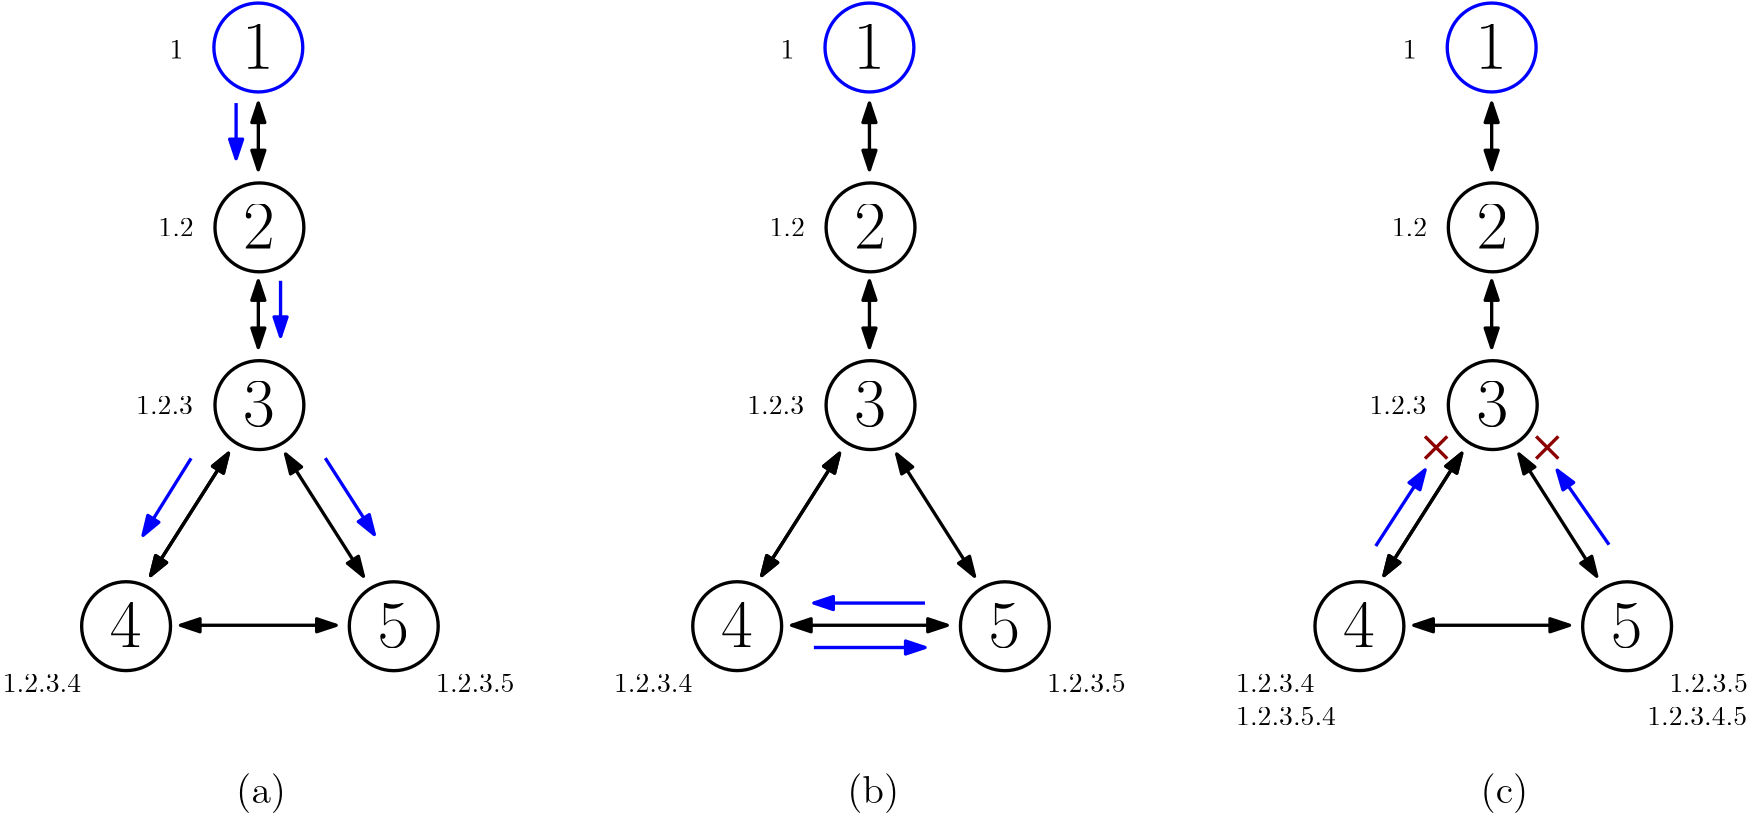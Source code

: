 <?xml version="1.0"?>
<!DOCTYPE ipe SYSTEM "ipe.dtd">
<ipe version="70218" creator="Ipe 7.2.26">
<info created="D:20220906154634" modified="D:20250815005702"/>
<ipestyle name="basic">
<symbol name="arrow/arc(spx)">
<path stroke="sym-stroke" fill="sym-stroke" pen="sym-pen">
0 0 m
-1 0.333 l
-1 -0.333 l
h
</path>
</symbol>
<symbol name="arrow/farc(spx)">
<path stroke="sym-stroke" fill="white" pen="sym-pen">
0 0 m
-1 0.333 l
-1 -0.333 l
h
</path>
</symbol>
<symbol name="arrow/ptarc(spx)">
<path stroke="sym-stroke" fill="sym-stroke" pen="sym-pen">
0 0 m
-1 0.333 l
-0.8 0 l
-1 -0.333 l
h
</path>
</symbol>
<symbol name="arrow/fptarc(spx)">
<path stroke="sym-stroke" fill="white" pen="sym-pen">
0 0 m
-1 0.333 l
-0.8 0 l
-1 -0.333 l
h
</path>
</symbol>
<symbol name="mark/circle(sx)" transformations="translations">
<path fill="sym-stroke">
0.6 0 0 0.6 0 0 e
0.4 0 0 0.4 0 0 e
</path>
</symbol>
<symbol name="mark/disk(sx)" transformations="translations">
<path fill="sym-stroke">
0.6 0 0 0.6 0 0 e
</path>
</symbol>
<symbol name="mark/fdisk(sfx)" transformations="translations">
<group>
<path fill="sym-fill">
0.5 0 0 0.5 0 0 e
</path>
<path fill="sym-stroke" fillrule="eofill">
0.6 0 0 0.6 0 0 e
0.4 0 0 0.4 0 0 e
</path>
</group>
</symbol>
<symbol name="mark/box(sx)" transformations="translations">
<path fill="sym-stroke" fillrule="eofill">
-0.6 -0.6 m
0.6 -0.6 l
0.6 0.6 l
-0.6 0.6 l
h
-0.4 -0.4 m
0.4 -0.4 l
0.4 0.4 l
-0.4 0.4 l
h
</path>
</symbol>
<symbol name="mark/square(sx)" transformations="translations">
<path fill="sym-stroke">
-0.6 -0.6 m
0.6 -0.6 l
0.6 0.6 l
-0.6 0.6 l
h
</path>
</symbol>
<symbol name="mark/fsquare(sfx)" transformations="translations">
<group>
<path fill="sym-fill">
-0.5 -0.5 m
0.5 -0.5 l
0.5 0.5 l
-0.5 0.5 l
h
</path>
<path fill="sym-stroke" fillrule="eofill">
-0.6 -0.6 m
0.6 -0.6 l
0.6 0.6 l
-0.6 0.6 l
h
-0.4 -0.4 m
0.4 -0.4 l
0.4 0.4 l
-0.4 0.4 l
h
</path>
</group>
</symbol>
<symbol name="mark/cross(sx)" transformations="translations">
<group>
<path fill="sym-stroke">
-0.43 -0.57 m
0.57 0.43 l
0.43 0.57 l
-0.57 -0.43 l
h
</path>
<path fill="sym-stroke">
-0.43 0.57 m
0.57 -0.43 l
0.43 -0.57 l
-0.57 0.43 l
h
</path>
</group>
</symbol>
<symbol name="arrow/fnormal(spx)">
<path stroke="sym-stroke" fill="white" pen="sym-pen">
0 0 m
-1 0.333 l
-1 -0.333 l
h
</path>
</symbol>
<symbol name="arrow/pointed(spx)">
<path stroke="sym-stroke" fill="sym-stroke" pen="sym-pen">
0 0 m
-1 0.333 l
-0.8 0 l
-1 -0.333 l
h
</path>
</symbol>
<symbol name="arrow/fpointed(spx)">
<path stroke="sym-stroke" fill="white" pen="sym-pen">
0 0 m
-1 0.333 l
-0.8 0 l
-1 -0.333 l
h
</path>
</symbol>
<symbol name="arrow/linear(spx)">
<path stroke="sym-stroke" pen="sym-pen">
-1 0.333 m
0 0 l
-1 -0.333 l
</path>
</symbol>
<symbol name="arrow/fdouble(spx)">
<path stroke="sym-stroke" fill="white" pen="sym-pen">
0 0 m
-1 0.333 l
-1 -0.333 l
h
-1 0 m
-2 0.333 l
-2 -0.333 l
h
</path>
</symbol>
<symbol name="arrow/double(spx)">
<path stroke="sym-stroke" fill="sym-stroke" pen="sym-pen">
0 0 m
-1 0.333 l
-1 -0.333 l
h
-1 0 m
-2 0.333 l
-2 -0.333 l
h
</path>
</symbol>
<symbol name="arrow/mid-normal(spx)">
<path stroke="sym-stroke" fill="sym-stroke" pen="sym-pen">
0.5 0 m
-0.5 0.333 l
-0.5 -0.333 l
h
</path>
</symbol>
<symbol name="arrow/mid-fnormal(spx)">
<path stroke="sym-stroke" fill="white" pen="sym-pen">
0.5 0 m
-0.5 0.333 l
-0.5 -0.333 l
h
</path>
</symbol>
<symbol name="arrow/mid-pointed(spx)">
<path stroke="sym-stroke" fill="sym-stroke" pen="sym-pen">
0.5 0 m
-0.5 0.333 l
-0.3 0 l
-0.5 -0.333 l
h
</path>
</symbol>
<symbol name="arrow/mid-fpointed(spx)">
<path stroke="sym-stroke" fill="white" pen="sym-pen">
0.5 0 m
-0.5 0.333 l
-0.3 0 l
-0.5 -0.333 l
h
</path>
</symbol>
<symbol name="arrow/mid-double(spx)">
<path stroke="sym-stroke" fill="sym-stroke" pen="sym-pen">
1 0 m
0 0.333 l
0 -0.333 l
h
0 0 m
-1 0.333 l
-1 -0.333 l
h
</path>
</symbol>
<symbol name="arrow/mid-fdouble(spx)">
<path stroke="sym-stroke" fill="white" pen="sym-pen">
1 0 m
0 0.333 l
0 -0.333 l
h
0 0 m
-1 0.333 l
-1 -0.333 l
h
</path>
</symbol>
<anglesize name="22.5 deg" value="22.5"/>
<anglesize name="30 deg" value="30"/>
<anglesize name="45 deg" value="45"/>
<anglesize name="60 deg" value="60"/>
<anglesize name="90 deg" value="90"/>
<arrowsize name="large" value="10"/>
<arrowsize name="small" value="5"/>
<arrowsize name="tiny" value="3"/>
<color name="blue" value="0 0 1"/>
<color name="brown" value="0.647 0.165 0.165"/>
<color name="darkblue" value="0 0 0.545"/>
<color name="darkcyan" value="0 0.545 0.545"/>
<color name="darkgray" value="0.663"/>
<color name="darkgreen" value="0 0.392 0"/>
<color name="darkmagenta" value="0.545 0 0.545"/>
<color name="darkorange" value="1 0.549 0"/>
<color name="darkred" value="0.545 0 0"/>
<color name="gold" value="1 0.843 0"/>
<color name="gray" value="0.745"/>
<color name="green" value="0 1 0"/>
<color name="lightblue" value="0.678 0.847 0.902"/>
<color name="lightcyan" value="0.878 1 1"/>
<color name="lightgray" value="0.827"/>
<color name="lightgreen" value="0.565 0.933 0.565"/>
<color name="lightyellow" value="1 1 0.878"/>
<color name="navy" value="0 0 0.502"/>
<color name="orange" value="1 0.647 0"/>
<color name="pink" value="1 0.753 0.796"/>
<color name="purple" value="0.627 0.125 0.941"/>
<color name="red" value="1 0 0"/>
<color name="seagreen" value="0.18 0.545 0.341"/>
<color name="turquoise" value="0.251 0.878 0.816"/>
<color name="violet" value="0.933 0.51 0.933"/>
<color name="yellow" value="1 1 0"/>
<dashstyle name="dash dot dotted" value="[4 2 1 2 1 2] 0"/>
<dashstyle name="dash dotted" value="[4 2 1 2] 0"/>
<dashstyle name="dashed" value="[4] 0"/>
<dashstyle name="dotted" value="[1 3] 0"/>
<gridsize name="10 pts (~3.5 mm)" value="10"/>
<gridsize name="14 pts (~5 mm)" value="14"/>
<gridsize name="16 pts (~6 mm)" value="16"/>
<gridsize name="20 pts (~7 mm)" value="20"/>
<gridsize name="28 pts (~10 mm)" value="28"/>
<gridsize name="32 pts (~12 mm)" value="32"/>
<gridsize name="4 pts" value="4"/>
<gridsize name="56 pts (~20 mm)" value="56"/>
<gridsize name="8 pts (~3 mm)" value="8"/>
<opacity name="10%" value="0.1"/>
<opacity name="30%" value="0.3"/>
<opacity name="50%" value="0.5"/>
<opacity name="75%" value="0.75"/>
<pen name="fat" value="1.2"/>
<pen name="heavier" value="0.8"/>
<pen name="ultrafat" value="2"/>
<symbolsize name="large" value="5"/>
<symbolsize name="small" value="2"/>
<symbolsize name="tiny" value="1.1"/>
<textsize name="Huge" value="\Huge"/>
<textsize name="LARGE" value="\LARGE"/>
<textsize name="Large" value="\Large"/>
<textsize name="footnote" value="\footnotesize"/>
<textsize name="huge" value="\huge"/>
<textsize name="large" value="\large"/>
<textsize name="script" value="\scriptsize"/>
<textsize name="small" value="\small"/>
<textsize name="tiny" value="\tiny"/>
<textstyle name="center" begin="\begin{center}" end="\end{center}"/>
<textstyle name="item" begin="\begin{itemize}\item{}" end="\end{itemize}"/>
<textstyle name="itemize" begin="\begin{itemize}" end="\end{itemize}"/>
<layout paper="1612 600" origin="0 0" frame="1612 600"/>
<tiling name="falling" angle="-60" step="4" width="1"/>
<tiling name="rising" angle="30" step="4" width="1"/>
</ipestyle>
<page>
<layer name="alpha"/>
<view layers="alpha" active="alpha"/>
<path layer="alpha" matrix="1 0 0 1 80 -272" stroke="blue" pen="fat">
16 0 0 16 80 800 e
</path>
<text matrix="1 0 0 1 78.1262 -279.623" transformations="translations" pos="76 800" stroke="black" type="label" width="11.368" height="15.978" depth="0" valign="baseline" size="Huge">1</text>
<path matrix="1 0 0 1 80.3901 -336.758" stroke="black" pen="fat">
16 0 0 16 80 800 e
</path>
<text matrix="1 0 0 1 78.5164 -344.381" transformations="translations" pos="76 800" stroke="black" type="label" width="11.368" height="15.978" depth="0" valign="baseline" size="Huge">2</text>
<path matrix="1 0 0 1 80.3901 -400.737" stroke="black" pen="fat">
16 0 0 16 80 800 e
</path>
<text matrix="1 0 0 1 78.5164 -408.36" transformations="translations" pos="76 800" stroke="black" type="label" width="11.368" height="15.978" depth="0" valign="baseline" size="Huge">3</text>
<path matrix="1 0 0 1 32.3901 -480.32" stroke="black" pen="fat">
16 0 0 16 80 800 e
</path>
<text matrix="1 0 0 1 30.5163 -487.943" transformations="translations" pos="76 800" stroke="black" type="label" width="11.368" height="15.978" depth="0" valign="baseline" size="Huge">4</text>
<path matrix="1 0 0 1 128.753 -480.347" stroke="black" pen="fat">
16 0 0 16 80 800 e
</path>
<text matrix="1 0 0 1 126.88 -487.97" transformations="translations" pos="76 800" stroke="black" type="label" width="11.368" height="15.978" depth="0" valign="baseline" size="Huge">5</text>
<path matrix="1 0 0 1 80 -272" stroke="black" pen="fat" arrow="normal/normal" rarrow="normal/normal">
80 716 m
80 692 l
</path>
<path matrix="1 0 0 1 80 -272" stroke="black" pen="fat" arrow="normal/normal" rarrow="normal/normal">
80 780 m
80 756 l
</path>
<text matrix="1 0 0 1 80 -276" transformations="translations" pos="48 800" stroke="black" type="label" width="4.981" height="6.42" depth="0" valign="baseline">1</text>
<text matrix="1 0 0 1 76 -340" transformations="translations" pos="48 800" stroke="black" type="label" width="12.73" height="6.42" depth="0" valign="baseline">1.2</text>
<text matrix="1 0 0 1 68 -404" transformations="translations" pos="48 800" stroke="black" type="label" width="20.479" height="6.42" depth="0" valign="baseline">1.2.3</text>
<text matrix="1 0 0 1 76 -404" transformations="translations" pos="148 700" stroke="black" type="label" width="28.228" height="6.42" depth="0" valign="baseline">1.2.3.5</text>
<text matrix="1 0 0 1 -80 -404" transformations="translations" pos="148 700" stroke="black" type="label" width="28.228" height="6.42" depth="0" valign="baseline">1.2.3.4</text>
<path stroke="black" pen="fat" arrow="normal/normal" rarrow="normal/normal">
132 320 m
188 320 l
</path>
<path matrix="1 0 0 1 1.23313 -2.07515" stroke="black" pen="fat" arrow="normal/normal" rarrow="normal/normal">
148 384 m
120 340 l
</path>
<path matrix="1 0 0 1 -2.1821 -2.34137" stroke="black" pen="fat" arrow="normal/normal" rarrow="normal/normal">
172 384 m
200 340 l
</path>
<path stroke="blue" pen="fat" arrow="normal/normal">
184.103 380.172 m
201.742 352.676 l
</path>
<path matrix="0.428291 -0.903641 0.903641 0.428291 -286.597 383.636" stroke="blue" pen="fat" arrow="normal/normal">
184.103 380.172 m
201.742 352.676 l
</path>
<path matrix="1 0 0 1 1.23313 -2.07515" stroke="black" pen="fat" arrow="normal/normal" rarrow="normal/normal">
148 384 m
120 340 l
</path>
<path matrix="1 0 0 1 300 -272" stroke="blue" pen="fat">
16 0 0 16 80 800 e
</path>
<text matrix="1 0 0 1 298.126 -279.623" transformations="translations" pos="76 800" stroke="black" type="label" width="11.368" height="15.978" depth="0" valign="baseline" size="Huge">1</text>
<path matrix="1 0 0 1 300.39 -336.758" stroke="black" pen="fat">
16 0 0 16 80 800 e
</path>
<text matrix="1 0 0 1 298.516 -344.381" transformations="translations" pos="76 800" stroke="black" type="label" width="11.368" height="15.978" depth="0" valign="baseline" size="Huge">2</text>
<path matrix="1 0 0 1 300.39 -400.737" stroke="black" pen="fat">
16 0 0 16 80 800 e
</path>
<text matrix="1 0 0 1 298.516 -408.36" transformations="translations" pos="76 800" stroke="black" type="label" width="11.368" height="15.978" depth="0" valign="baseline" size="Huge">3</text>
<path matrix="1 0 0 1 252.39 -480.32" stroke="black" pen="fat">
16 0 0 16 80 800 e
</path>
<text matrix="1 0 0 1 250.516 -487.943" transformations="translations" pos="76 800" stroke="black" type="label" width="11.368" height="15.978" depth="0" valign="baseline" size="Huge">4</text>
<path matrix="1 0 0 1 348.753 -480.347" stroke="black" pen="fat">
16 0 0 16 80 800 e
</path>
<text matrix="1 0 0 1 346.88 -487.97" transformations="translations" pos="76 800" stroke="black" type="label" width="11.368" height="15.978" depth="0" valign="baseline" size="Huge">5</text>
<path matrix="1 0 0 1 300 -272" stroke="black" pen="fat" arrow="normal/normal" rarrow="normal/normal">
80 716 m
80 692 l
</path>
<path matrix="1 0 0 1 300 -272" stroke="black" pen="fat" arrow="normal/normal" rarrow="normal/normal">
80 780 m
80 756 l
</path>
<text matrix="1 0 0 1 300 -276" transformations="translations" pos="48 800" stroke="black" type="label" width="4.981" height="6.42" depth="0" valign="baseline">1</text>
<text matrix="1 0 0 1 296 -340" transformations="translations" pos="48 800" stroke="black" type="label" width="12.73" height="6.42" depth="0" valign="baseline">1.2</text>
<text matrix="1 0 0 1 288 -404" transformations="translations" pos="48 800" stroke="black" type="label" width="20.479" height="6.42" depth="0" valign="baseline">1.2.3</text>
<text matrix="1 0 0 1 296 -404" transformations="translations" pos="148 700" stroke="black" type="label" width="28.228" height="6.42" depth="0" valign="baseline">1.2.3.5</text>
<text matrix="1 0 0 1 140 -404" transformations="translations" pos="148 700" stroke="black" type="label" width="28.228" height="6.42" depth="0" valign="baseline">1.2.3.4</text>
<path matrix="1 0 0 1 220 0" stroke="black" pen="fat" arrow="normal/normal" rarrow="normal/normal">
132 320 m
188 320 l
</path>
<path matrix="1 0 0 1 221.233 -2.07515" stroke="black" pen="fat" arrow="normal/normal" rarrow="normal/normal">
148 384 m
120 340 l
</path>
<path matrix="1 0 0 1 217.818 -2.34137" stroke="black" pen="fat" arrow="normal/normal" rarrow="normal/normal">
172 384 m
200 340 l
</path>
<path matrix="1 0 0 1 221.233 -2.07515" stroke="black" pen="fat" arrow="normal/normal" rarrow="normal/normal">
148 384 m
120 340 l
</path>
<path matrix="1 0 0 1 524 -272" stroke="blue" pen="fat">
16 0 0 16 80 800 e
</path>
<text matrix="1 0 0 1 522.126 -279.623" transformations="translations" pos="76 800" stroke="black" type="label" width="11.368" height="15.978" depth="0" valign="baseline" size="Huge">1</text>
<path matrix="1 0 0 1 524.39 -336.758" stroke="black" pen="fat">
16 0 0 16 80 800 e
</path>
<text matrix="1 0 0 1 522.516 -344.381" transformations="translations" pos="76 800" stroke="black" type="label" width="11.368" height="15.978" depth="0" valign="baseline" size="Huge">2</text>
<path matrix="1 0 0 1 524.39 -400.737" stroke="black" pen="fat">
16 0 0 16 80 800 e
</path>
<text matrix="1 0 0 1 522.516 -408.36" transformations="translations" pos="76 800" stroke="black" type="label" width="11.368" height="15.978" depth="0" valign="baseline" size="Huge">3</text>
<path matrix="1 0 0 1 476.39 -480.32" stroke="black" pen="fat">
16 0 0 16 80 800 e
</path>
<text matrix="1 0 0 1 474.516 -487.943" transformations="translations" pos="76 800" stroke="black" type="label" width="11.368" height="15.978" depth="0" valign="baseline" size="Huge">4</text>
<path matrix="1 0 0 1 572.753 -480.347" stroke="black" pen="fat">
16 0 0 16 80 800 e
</path>
<text matrix="1 0 0 1 570.88 -487.97" transformations="translations" pos="76 800" stroke="black" type="label" width="11.368" height="15.978" depth="0" valign="baseline" size="Huge">5</text>
<path matrix="1 0 0 1 524 -272" stroke="black" pen="fat" arrow="normal/normal" rarrow="normal/normal">
80 716 m
80 692 l
</path>
<path matrix="1 0 0 1 524 -272" stroke="black" pen="fat" arrow="normal/normal" rarrow="normal/normal">
80 780 m
80 756 l
</path>
<text matrix="1 0 0 1 524 -276" transformations="translations" pos="48 800" stroke="black" type="label" width="4.981" height="6.42" depth="0" valign="baseline">1</text>
<text matrix="1 0 0 1 520 -340" transformations="translations" pos="48 800" stroke="black" type="label" width="12.73" height="6.42" depth="0" valign="baseline">1.2</text>
<text matrix="1 0 0 1 512 -404" transformations="translations" pos="48 800" stroke="black" type="label" width="20.479" height="6.42" depth="0" valign="baseline">1.2.3</text>
<text matrix="1 0 0 1 520 -404" transformations="translations" pos="148 700" stroke="black" type="label" width="28.228" height="6.42" depth="0" valign="baseline">1.2.3.5</text>
<text matrix="1 0 0 1 364 -404" transformations="translations" pos="148 700" stroke="black" type="label" width="28.228" height="6.42" depth="0" valign="baseline">1.2.3.4</text>
<path matrix="1 0 0 1 444 0" stroke="black" pen="fat" arrow="normal/normal" rarrow="normal/normal">
132 320 m
188 320 l
</path>
<path matrix="1 0 0 1 445.233 -2.07515" stroke="black" pen="fat" arrow="normal/normal" rarrow="normal/normal">
148 384 m
120 340 l
</path>
<path matrix="1 0 0 1 441.818 -2.34137" stroke="black" pen="fat" arrow="normal/normal" rarrow="normal/normal">
172 384 m
200 340 l
</path>
<path matrix="1 0 0 1 445.233 -2.07515" stroke="black" pen="fat" arrow="normal/normal" rarrow="normal/normal">
148 384 m
120 340 l
</path>
<path stroke="blue" pen="fat" arrow="normal/normal">
360 312 m
400 312 l
</path>
<path stroke="blue" pen="fat" arrow="normal/normal">
400 328 m
360 328 l
</path>
<text matrix="1 0 0 1 364 -416" transformations="translations" pos="148 700" stroke="black" type="label" width="35.976" height="6.42" depth="0" valign="baseline">1.2.3.5.4</text>
<text matrix="1 0 0 1 512 -416" transformations="translations" pos="148 700" stroke="black" type="label" width="35.976" height="6.42" depth="0" valign="baseline">1.2.3.4.5</text>
<path stroke="blue" pen="fat" arrow="normal/normal">
168 444 m
168 424 l
</path>
<path stroke="blue" pen="fat" arrow="normal/normal">
152 508 m
152 488 l
</path>
<path matrix="-0.412686 0.910874 -0.910874 -0.412686 984.528 337.729" stroke="blue" pen="fat" arrow="normal/normal">
184.103 380.172 m
201.742 352.676 l
</path>
<path matrix="-0.999296 -0.0375094 0.0375094 -0.999296 815.965 735.827" stroke="blue" pen="fat" arrow="normal/normal">
184.103 380.172 m
201.742 352.676 l
</path>
<text matrix="1 0 0 1 0 -8" transformations="translations" pos="152 264" stroke="black" type="label" width="17.949" height="10.756" depth="3.59" valign="baseline" size="Large">(a)</text>
<text matrix="1 0 0 1 220 -8" transformations="translations" pos="152 264" stroke="black" type="label" width="18.73" height="10.756" depth="3.59" valign="baseline" size="Large">(b)</text>
<text matrix="1 0 0 1 448 -8" transformations="translations" pos="152 264" stroke="black" type="label" width="17.169" height="10.756" depth="3.59" valign="baseline" size="Large">(c)</text>
<path matrix="1 0 0 1 104 0" stroke="darkred" pen="fat">
476 388 m
484 380 l
</path>
<path matrix="1 0 0 1 104 0" stroke="darkred" pen="fat">
484 388 m
476 380 l
</path>
<path stroke="darkred" pen="fat">
620 388 m
628 380 l
</path>
<path stroke="darkred" pen="fat">
628 388 m
620 380 l
</path>
</page>
</ipe>
